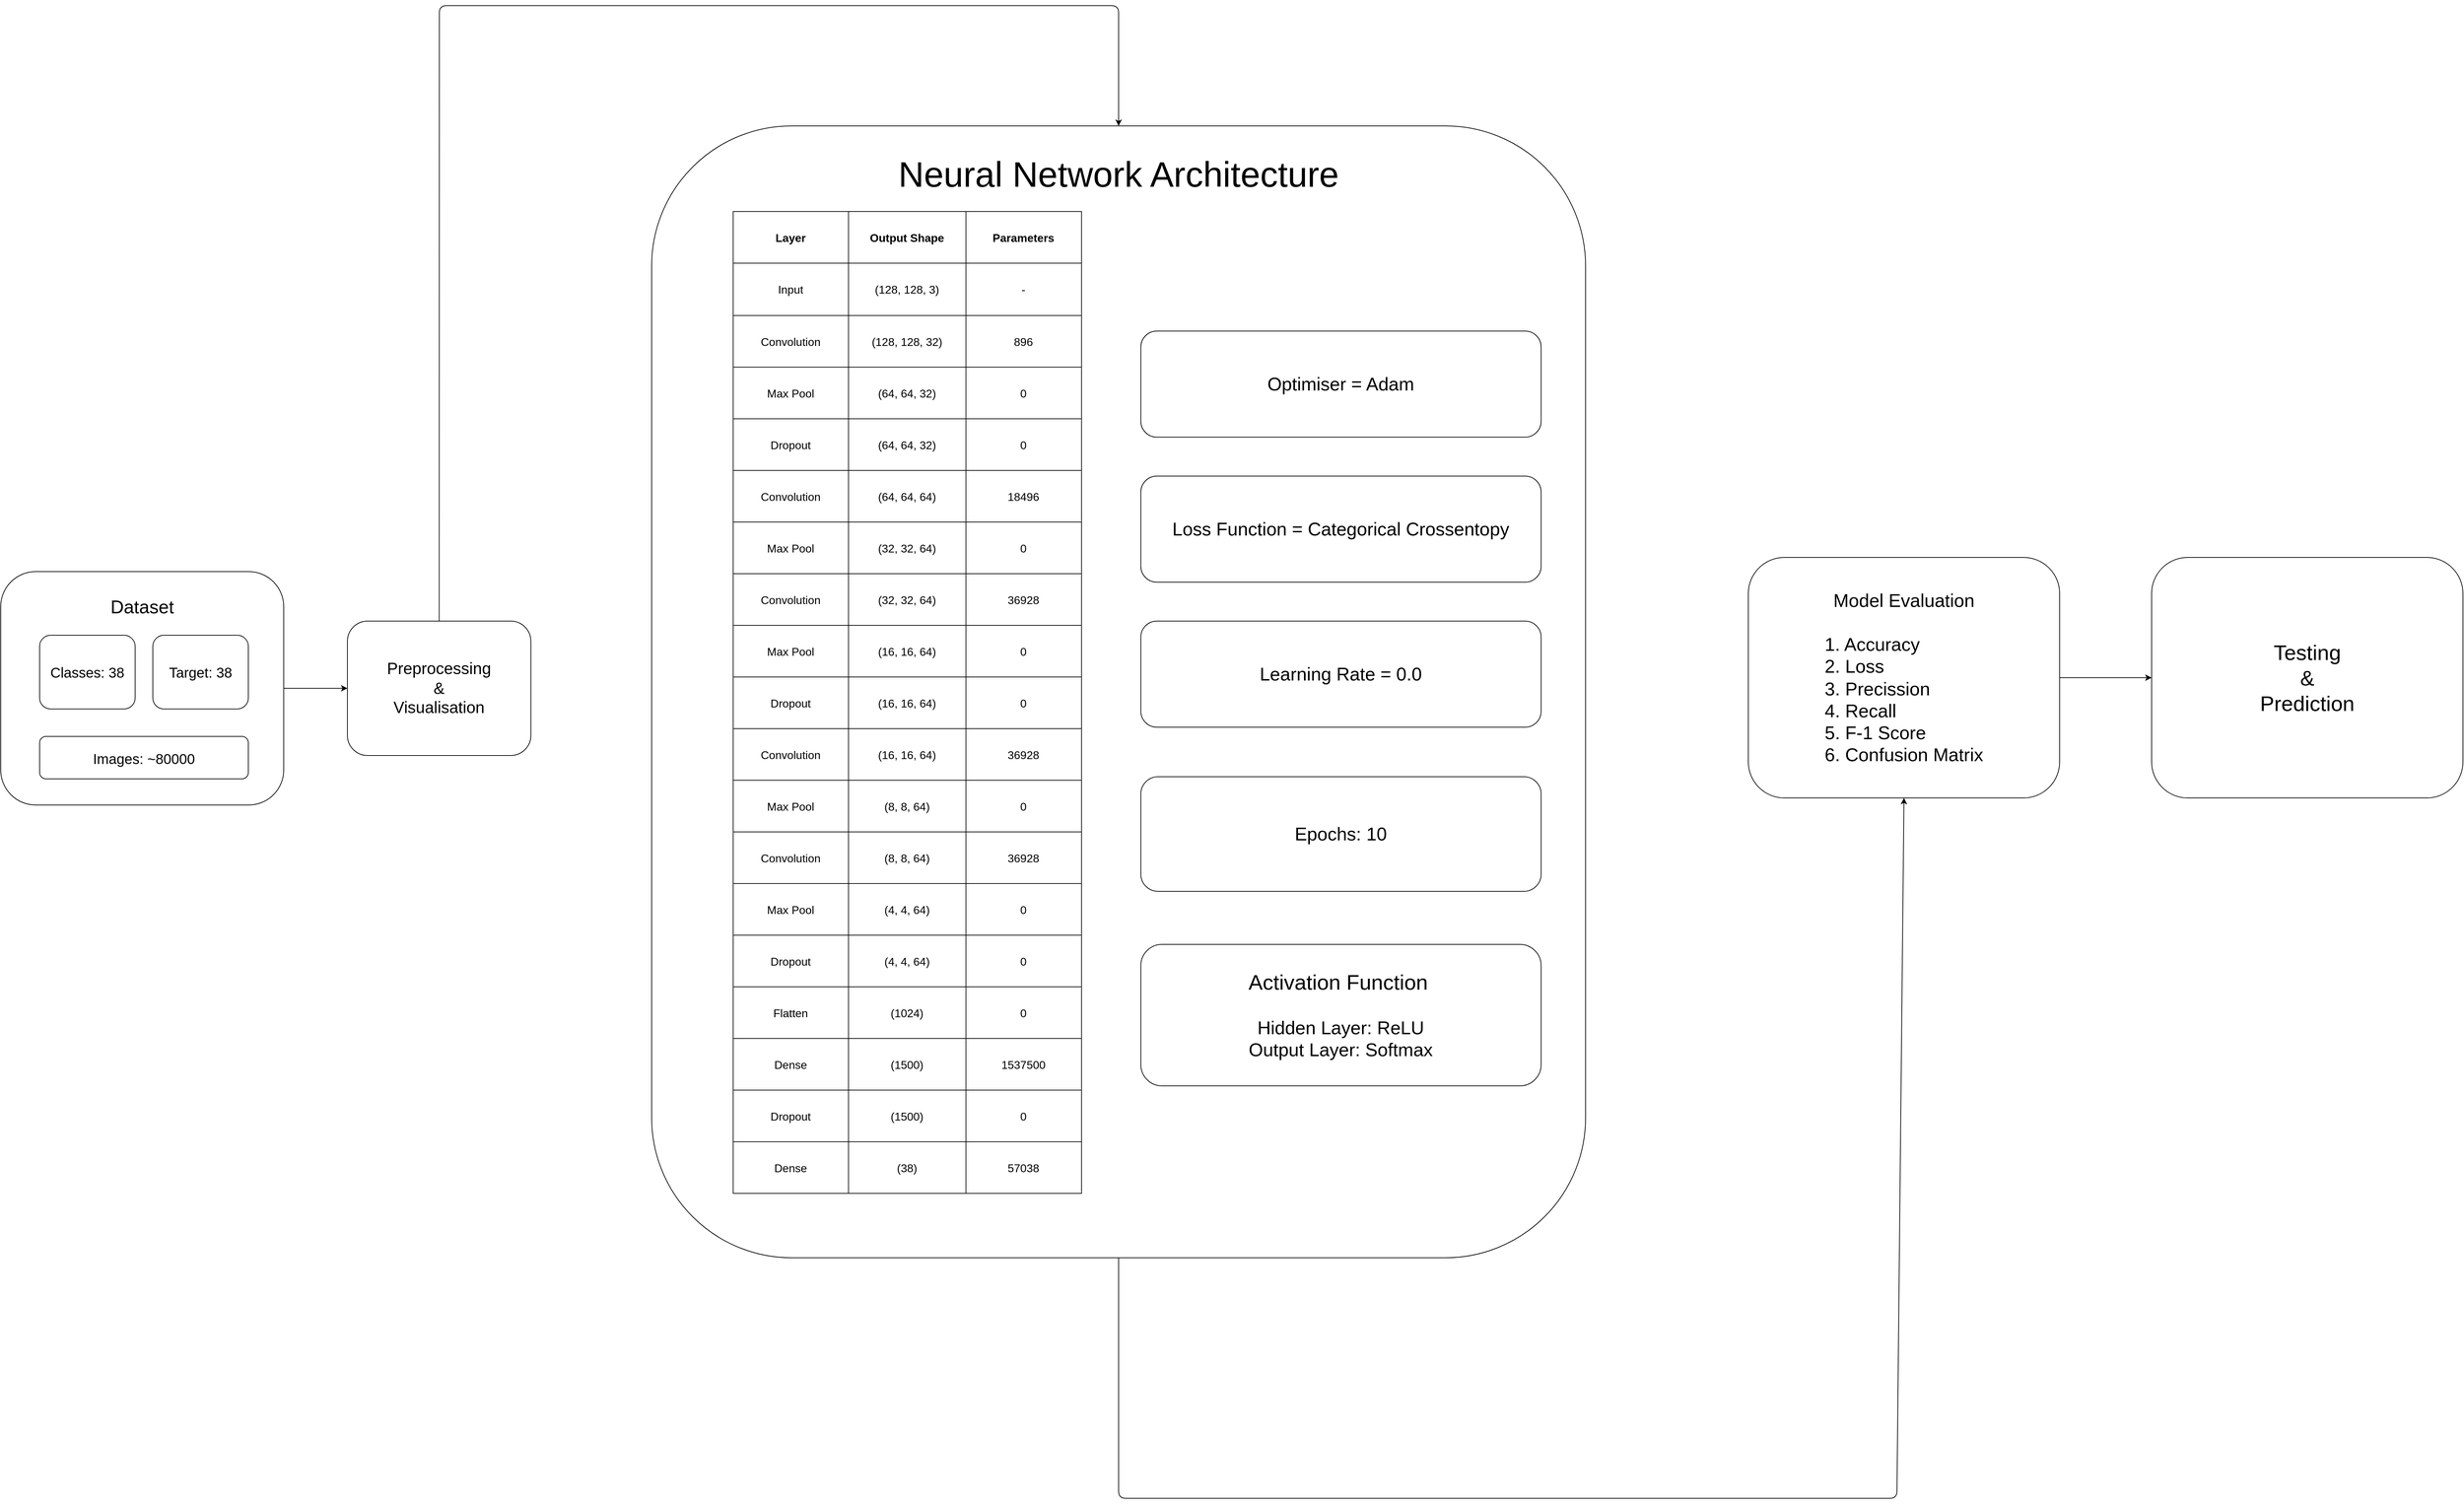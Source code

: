 <mxfile>
    <diagram name="Page-1" id="isx0nqcGKAZwt9ibI7e8">
        <mxGraphModel dx="5227" dy="2277" grid="1" gridSize="10" guides="1" tooltips="1" connect="1" arrows="1" fold="1" page="0" pageScale="1" pageWidth="1100" pageHeight="850" background="none" math="0" shadow="0">
            <root>
                <mxCell id="0"/>
                <mxCell id="1" parent="0"/>
                <mxCell id="6" value="" style="group;rounded=1;" vertex="1" connectable="0" parent="1">
                    <mxGeometry x="-950" y="440" width="401" height="330" as="geometry"/>
                </mxCell>
                <mxCell id="2" value="&lt;font style=&quot;&quot;&gt;&lt;font style=&quot;font-size: 26px;&quot;&gt;Dataset&lt;/font&gt;&lt;br&gt;&lt;br&gt;&lt;br&gt;&lt;br&gt;&lt;br&gt;&lt;br&gt;&lt;br&gt;&lt;br&gt;&lt;br&gt;&lt;br&gt;&lt;br&gt;&lt;br&gt;&lt;br&gt;&lt;br&gt;&lt;br&gt;&lt;br&gt;&lt;br&gt;&lt;/font&gt;" style="rounded=1;whiteSpace=wrap;html=1;" vertex="1" parent="6">
                    <mxGeometry width="400" height="330" as="geometry"/>
                </mxCell>
                <mxCell id="3" value="Classes: 38" style="rounded=1;whiteSpace=wrap;html=1;fontSize=20;" vertex="1" parent="6">
                    <mxGeometry x="55" y="90" width="135" height="104.21" as="geometry"/>
                </mxCell>
                <mxCell id="4" value="Target: 38" style="rounded=1;whiteSpace=wrap;html=1;fontSize=20;" vertex="1" parent="6">
                    <mxGeometry x="215" y="90" width="135" height="104.21" as="geometry"/>
                </mxCell>
                <mxCell id="22" value="&lt;span style=&quot;font-size: 20px;&quot;&gt;Images: ~80000&lt;/span&gt;" style="rounded=1;whiteSpace=wrap;html=1;fontSize=26;" vertex="1" parent="6">
                    <mxGeometry x="55" y="233" width="295" height="60" as="geometry"/>
                </mxCell>
                <mxCell id="17" value="" style="group;rounded=1;" vertex="1" connectable="0" parent="1">
                    <mxGeometry x="-460" y="510" width="260" height="190" as="geometry"/>
                </mxCell>
                <mxCell id="18" value="&lt;font style=&quot;font-size: 23px;&quot;&gt;Preprocessing&lt;br&gt;&amp;amp;&lt;br&gt;Visualisation&lt;br&gt;&lt;/font&gt;" style="rounded=1;whiteSpace=wrap;html=1;" vertex="1" parent="17">
                    <mxGeometry width="259.352" height="190" as="geometry"/>
                </mxCell>
                <mxCell id="25" value="" style="group;rounded=1;" vertex="1" connectable="0" parent="1">
                    <mxGeometry x="-30" y="-190" width="1320" height="1600" as="geometry"/>
                </mxCell>
                <mxCell id="33" value="" style="group;rounded=1;" vertex="1" connectable="0" parent="25">
                    <mxGeometry width="1320" height="1600" as="geometry"/>
                </mxCell>
                <mxCell id="24" value="&lt;font style=&quot;font-size: 50px;&quot;&gt;Neural Network Architecture&lt;/font&gt;&lt;br&gt;&lt;br&gt;&lt;br&gt;&lt;br&gt;&lt;br&gt;&lt;br&gt;&lt;br&gt;&lt;br&gt;&lt;br&gt;&lt;br&gt;&lt;br&gt;&lt;br&gt;&lt;br&gt;&lt;br&gt;&lt;br&gt;&lt;br&gt;&lt;br&gt;&lt;br&gt;&lt;br&gt;&lt;br&gt;&lt;br&gt;&lt;br&gt;&lt;br&gt;&lt;br&gt;&lt;br&gt;&lt;br&gt;&lt;br&gt;&lt;br&gt;&lt;br&gt;&lt;br&gt;&lt;br&gt;&lt;br&gt;&lt;br&gt;&lt;br&gt;&lt;br&gt;&lt;br&gt;&lt;br&gt;&lt;br&gt;&lt;br&gt;&lt;br&gt;&lt;br&gt;&lt;br&gt;&lt;br&gt;&lt;br&gt;&lt;br&gt;&lt;br&gt;&lt;br&gt;&lt;br&gt;&lt;br&gt;&lt;br&gt;&lt;br&gt;&lt;br&gt;&lt;br&gt;&lt;br&gt;&lt;br&gt;&lt;br&gt;&lt;br&gt;&lt;br&gt;&lt;br&gt;&lt;br&gt;&lt;br&gt;&lt;br&gt;" style="rounded=1;whiteSpace=wrap;html=1;fontSize=20;" vertex="1" parent="33">
                    <mxGeometry width="1320" height="1600" as="geometry"/>
                </mxCell>
                <mxCell id="OT1QADH4c9V43DRPaBbd-1" value="" style="shape=table;startSize=0;container=1;collapsible=0;childLayout=tableLayout;fontSize=16;rounded=1;" parent="33" vertex="1">
                    <mxGeometry x="115.238" y="121" width="492.381" height="1388" as="geometry"/>
                </mxCell>
                <mxCell id="OT1QADH4c9V43DRPaBbd-2" value="" style="shape=tableRow;horizontal=0;startSize=0;swimlaneHead=0;swimlaneBody=0;strokeColor=inherit;top=0;left=0;bottom=0;right=0;collapsible=0;dropTarget=0;fillColor=none;points=[[0,0.5],[1,0.5]];portConstraint=eastwest;fontSize=16;rounded=1;" parent="OT1QADH4c9V43DRPaBbd-1" vertex="1">
                    <mxGeometry width="492.381" height="73" as="geometry"/>
                </mxCell>
                <mxCell id="OT1QADH4c9V43DRPaBbd-3" value="&lt;b&gt;Layer&lt;/b&gt;" style="shape=partialRectangle;html=1;whiteSpace=wrap;connectable=0;strokeColor=inherit;overflow=hidden;fillColor=none;top=0;left=0;bottom=0;right=0;pointerEvents=1;fontSize=16;rounded=1;" parent="OT1QADH4c9V43DRPaBbd-2" vertex="1">
                    <mxGeometry width="163" height="73" as="geometry">
                        <mxRectangle width="163" height="73" as="alternateBounds"/>
                    </mxGeometry>
                </mxCell>
                <mxCell id="OT1QADH4c9V43DRPaBbd-4" value="&lt;b&gt;Output Shape&lt;/b&gt;" style="shape=partialRectangle;html=1;whiteSpace=wrap;connectable=0;strokeColor=inherit;overflow=hidden;fillColor=none;top=0;left=0;bottom=0;right=0;pointerEvents=1;fontSize=16;rounded=1;" parent="OT1QADH4c9V43DRPaBbd-2" vertex="1">
                    <mxGeometry x="163" width="166" height="73" as="geometry">
                        <mxRectangle width="166" height="73" as="alternateBounds"/>
                    </mxGeometry>
                </mxCell>
                <mxCell id="OT1QADH4c9V43DRPaBbd-5" value="&lt;b&gt;Parameters&lt;/b&gt;" style="shape=partialRectangle;html=1;whiteSpace=wrap;connectable=0;strokeColor=inherit;overflow=hidden;fillColor=none;top=0;left=0;bottom=0;right=0;pointerEvents=1;fontSize=16;rounded=1;" parent="OT1QADH4c9V43DRPaBbd-2" vertex="1">
                    <mxGeometry x="329" width="163" height="73" as="geometry">
                        <mxRectangle width="163" height="73" as="alternateBounds"/>
                    </mxGeometry>
                </mxCell>
                <mxCell id="OT1QADH4c9V43DRPaBbd-6" value="" style="shape=tableRow;horizontal=0;startSize=0;swimlaneHead=0;swimlaneBody=0;strokeColor=inherit;top=0;left=0;bottom=0;right=0;collapsible=0;dropTarget=0;fillColor=none;points=[[0,0.5],[1,0.5]];portConstraint=eastwest;fontSize=16;rounded=1;" parent="OT1QADH4c9V43DRPaBbd-1" vertex="1">
                    <mxGeometry y="73" width="492.381" height="74" as="geometry"/>
                </mxCell>
                <mxCell id="OT1QADH4c9V43DRPaBbd-7" value="Input" style="shape=partialRectangle;html=1;whiteSpace=wrap;connectable=0;strokeColor=inherit;overflow=hidden;fillColor=none;top=0;left=0;bottom=0;right=0;pointerEvents=1;fontSize=16;rounded=1;" parent="OT1QADH4c9V43DRPaBbd-6" vertex="1">
                    <mxGeometry width="163" height="74" as="geometry">
                        <mxRectangle width="163" height="74" as="alternateBounds"/>
                    </mxGeometry>
                </mxCell>
                <mxCell id="OT1QADH4c9V43DRPaBbd-8" value="(128, 128, 3)" style="shape=partialRectangle;html=1;whiteSpace=wrap;connectable=0;strokeColor=inherit;overflow=hidden;fillColor=none;top=0;left=0;bottom=0;right=0;pointerEvents=1;fontSize=16;rounded=1;" parent="OT1QADH4c9V43DRPaBbd-6" vertex="1">
                    <mxGeometry x="163" width="166" height="74" as="geometry">
                        <mxRectangle width="166" height="74" as="alternateBounds"/>
                    </mxGeometry>
                </mxCell>
                <mxCell id="OT1QADH4c9V43DRPaBbd-9" value="-" style="shape=partialRectangle;html=1;whiteSpace=wrap;connectable=0;strokeColor=inherit;overflow=hidden;fillColor=none;top=0;left=0;bottom=0;right=0;pointerEvents=1;fontSize=16;rounded=1;" parent="OT1QADH4c9V43DRPaBbd-6" vertex="1">
                    <mxGeometry x="329" width="163" height="74" as="geometry">
                        <mxRectangle width="163" height="74" as="alternateBounds"/>
                    </mxGeometry>
                </mxCell>
                <mxCell id="OT1QADH4c9V43DRPaBbd-10" value="" style="shape=tableRow;horizontal=0;startSize=0;swimlaneHead=0;swimlaneBody=0;strokeColor=inherit;top=0;left=0;bottom=0;right=0;collapsible=0;dropTarget=0;fillColor=none;points=[[0,0.5],[1,0.5]];portConstraint=eastwest;fontSize=16;rounded=1;" parent="OT1QADH4c9V43DRPaBbd-1" vertex="1">
                    <mxGeometry y="147" width="492.381" height="73" as="geometry"/>
                </mxCell>
                <mxCell id="OT1QADH4c9V43DRPaBbd-11" value="Convolution" style="shape=partialRectangle;html=1;whiteSpace=wrap;connectable=0;strokeColor=inherit;overflow=hidden;fillColor=none;top=0;left=0;bottom=0;right=0;pointerEvents=1;fontSize=16;rounded=1;" parent="OT1QADH4c9V43DRPaBbd-10" vertex="1">
                    <mxGeometry width="163" height="73" as="geometry">
                        <mxRectangle width="163" height="73" as="alternateBounds"/>
                    </mxGeometry>
                </mxCell>
                <mxCell id="OT1QADH4c9V43DRPaBbd-12" value="(128, 128, 32)" style="shape=partialRectangle;html=1;whiteSpace=wrap;connectable=0;strokeColor=inherit;overflow=hidden;fillColor=none;top=0;left=0;bottom=0;right=0;pointerEvents=1;fontSize=16;rounded=1;" parent="OT1QADH4c9V43DRPaBbd-10" vertex="1">
                    <mxGeometry x="163" width="166" height="73" as="geometry">
                        <mxRectangle width="166" height="73" as="alternateBounds"/>
                    </mxGeometry>
                </mxCell>
                <mxCell id="OT1QADH4c9V43DRPaBbd-13" value="896" style="shape=partialRectangle;html=1;whiteSpace=wrap;connectable=0;strokeColor=inherit;overflow=hidden;fillColor=none;top=0;left=0;bottom=0;right=0;pointerEvents=1;fontSize=16;rounded=1;" parent="OT1QADH4c9V43DRPaBbd-10" vertex="1">
                    <mxGeometry x="329" width="163" height="73" as="geometry">
                        <mxRectangle width="163" height="73" as="alternateBounds"/>
                    </mxGeometry>
                </mxCell>
                <mxCell id="OT1QADH4c9V43DRPaBbd-15" style="shape=tableRow;horizontal=0;startSize=0;swimlaneHead=0;swimlaneBody=0;strokeColor=inherit;top=0;left=0;bottom=0;right=0;collapsible=0;dropTarget=0;fillColor=none;points=[[0,0.5],[1,0.5]];portConstraint=eastwest;fontSize=16;rounded=1;" parent="OT1QADH4c9V43DRPaBbd-1" vertex="1">
                    <mxGeometry y="220" width="492.381" height="73" as="geometry"/>
                </mxCell>
                <mxCell id="OT1QADH4c9V43DRPaBbd-16" value="Max Pool" style="shape=partialRectangle;html=1;whiteSpace=wrap;connectable=0;strokeColor=inherit;overflow=hidden;fillColor=none;top=0;left=0;bottom=0;right=0;pointerEvents=1;fontSize=16;rounded=1;" parent="OT1QADH4c9V43DRPaBbd-15" vertex="1">
                    <mxGeometry width="163" height="73" as="geometry">
                        <mxRectangle width="163" height="73" as="alternateBounds"/>
                    </mxGeometry>
                </mxCell>
                <mxCell id="OT1QADH4c9V43DRPaBbd-17" value="(64, 64, 32)" style="shape=partialRectangle;html=1;whiteSpace=wrap;connectable=0;strokeColor=inherit;overflow=hidden;fillColor=none;top=0;left=0;bottom=0;right=0;pointerEvents=1;fontSize=16;rounded=1;" parent="OT1QADH4c9V43DRPaBbd-15" vertex="1">
                    <mxGeometry x="163" width="166" height="73" as="geometry">
                        <mxRectangle width="166" height="73" as="alternateBounds"/>
                    </mxGeometry>
                </mxCell>
                <mxCell id="OT1QADH4c9V43DRPaBbd-18" value="0" style="shape=partialRectangle;html=1;whiteSpace=wrap;connectable=0;strokeColor=inherit;overflow=hidden;fillColor=none;top=0;left=0;bottom=0;right=0;pointerEvents=1;fontSize=16;rounded=1;" parent="OT1QADH4c9V43DRPaBbd-15" vertex="1">
                    <mxGeometry x="329" width="163" height="73" as="geometry">
                        <mxRectangle width="163" height="73" as="alternateBounds"/>
                    </mxGeometry>
                </mxCell>
                <mxCell id="OT1QADH4c9V43DRPaBbd-19" style="shape=tableRow;horizontal=0;startSize=0;swimlaneHead=0;swimlaneBody=0;strokeColor=inherit;top=0;left=0;bottom=0;right=0;collapsible=0;dropTarget=0;fillColor=none;points=[[0,0.5],[1,0.5]];portConstraint=eastwest;fontSize=16;rounded=1;" parent="OT1QADH4c9V43DRPaBbd-1" vertex="1">
                    <mxGeometry y="293" width="492.381" height="73" as="geometry"/>
                </mxCell>
                <mxCell id="OT1QADH4c9V43DRPaBbd-20" value="Dropout" style="shape=partialRectangle;html=1;whiteSpace=wrap;connectable=0;strokeColor=inherit;overflow=hidden;fillColor=none;top=0;left=0;bottom=0;right=0;pointerEvents=1;fontSize=16;rounded=1;" parent="OT1QADH4c9V43DRPaBbd-19" vertex="1">
                    <mxGeometry width="163" height="73" as="geometry">
                        <mxRectangle width="163" height="73" as="alternateBounds"/>
                    </mxGeometry>
                </mxCell>
                <mxCell id="OT1QADH4c9V43DRPaBbd-21" value="(64, 64, 32)" style="shape=partialRectangle;html=1;whiteSpace=wrap;connectable=0;strokeColor=inherit;overflow=hidden;fillColor=none;top=0;left=0;bottom=0;right=0;pointerEvents=1;fontSize=16;rounded=1;" parent="OT1QADH4c9V43DRPaBbd-19" vertex="1">
                    <mxGeometry x="163" width="166" height="73" as="geometry">
                        <mxRectangle width="166" height="73" as="alternateBounds"/>
                    </mxGeometry>
                </mxCell>
                <mxCell id="OT1QADH4c9V43DRPaBbd-22" value="0" style="shape=partialRectangle;html=1;whiteSpace=wrap;connectable=0;strokeColor=inherit;overflow=hidden;fillColor=none;top=0;left=0;bottom=0;right=0;pointerEvents=1;fontSize=16;rounded=1;" parent="OT1QADH4c9V43DRPaBbd-19" vertex="1">
                    <mxGeometry x="329" width="163" height="73" as="geometry">
                        <mxRectangle width="163" height="73" as="alternateBounds"/>
                    </mxGeometry>
                </mxCell>
                <mxCell id="OT1QADH4c9V43DRPaBbd-23" style="shape=tableRow;horizontal=0;startSize=0;swimlaneHead=0;swimlaneBody=0;strokeColor=inherit;top=0;left=0;bottom=0;right=0;collapsible=0;dropTarget=0;fillColor=none;points=[[0,0.5],[1,0.5]];portConstraint=eastwest;fontSize=16;rounded=1;" parent="OT1QADH4c9V43DRPaBbd-1" vertex="1">
                    <mxGeometry y="366" width="492.381" height="73" as="geometry"/>
                </mxCell>
                <mxCell id="OT1QADH4c9V43DRPaBbd-24" value="Convolution" style="shape=partialRectangle;html=1;whiteSpace=wrap;connectable=0;strokeColor=inherit;overflow=hidden;fillColor=none;top=0;left=0;bottom=0;right=0;pointerEvents=1;fontSize=16;rounded=1;" parent="OT1QADH4c9V43DRPaBbd-23" vertex="1">
                    <mxGeometry width="163" height="73" as="geometry">
                        <mxRectangle width="163" height="73" as="alternateBounds"/>
                    </mxGeometry>
                </mxCell>
                <mxCell id="OT1QADH4c9V43DRPaBbd-25" value="(64, 64, 64)" style="shape=partialRectangle;html=1;whiteSpace=wrap;connectable=0;strokeColor=inherit;overflow=hidden;fillColor=none;top=0;left=0;bottom=0;right=0;pointerEvents=1;fontSize=16;rounded=1;" parent="OT1QADH4c9V43DRPaBbd-23" vertex="1">
                    <mxGeometry x="163" width="166" height="73" as="geometry">
                        <mxRectangle width="166" height="73" as="alternateBounds"/>
                    </mxGeometry>
                </mxCell>
                <mxCell id="OT1QADH4c9V43DRPaBbd-26" value="18496" style="shape=partialRectangle;html=1;whiteSpace=wrap;connectable=0;strokeColor=inherit;overflow=hidden;fillColor=none;top=0;left=0;bottom=0;right=0;pointerEvents=1;fontSize=16;rounded=1;" parent="OT1QADH4c9V43DRPaBbd-23" vertex="1">
                    <mxGeometry x="329" width="163" height="73" as="geometry">
                        <mxRectangle width="163" height="73" as="alternateBounds"/>
                    </mxGeometry>
                </mxCell>
                <mxCell id="OT1QADH4c9V43DRPaBbd-27" style="shape=tableRow;horizontal=0;startSize=0;swimlaneHead=0;swimlaneBody=0;strokeColor=inherit;top=0;left=0;bottom=0;right=0;collapsible=0;dropTarget=0;fillColor=none;points=[[0,0.5],[1,0.5]];portConstraint=eastwest;fontSize=16;rounded=1;" parent="OT1QADH4c9V43DRPaBbd-1" vertex="1">
                    <mxGeometry y="439" width="492.381" height="73" as="geometry"/>
                </mxCell>
                <mxCell id="OT1QADH4c9V43DRPaBbd-28" value="Max Pool" style="shape=partialRectangle;html=1;whiteSpace=wrap;connectable=0;strokeColor=inherit;overflow=hidden;fillColor=none;top=0;left=0;bottom=0;right=0;pointerEvents=1;fontSize=16;rounded=1;" parent="OT1QADH4c9V43DRPaBbd-27" vertex="1">
                    <mxGeometry width="163" height="73" as="geometry">
                        <mxRectangle width="163" height="73" as="alternateBounds"/>
                    </mxGeometry>
                </mxCell>
                <mxCell id="OT1QADH4c9V43DRPaBbd-29" value="(32, 32, 64)" style="shape=partialRectangle;html=1;whiteSpace=wrap;connectable=0;strokeColor=inherit;overflow=hidden;fillColor=none;top=0;left=0;bottom=0;right=0;pointerEvents=1;fontSize=16;rounded=1;" parent="OT1QADH4c9V43DRPaBbd-27" vertex="1">
                    <mxGeometry x="163" width="166" height="73" as="geometry">
                        <mxRectangle width="166" height="73" as="alternateBounds"/>
                    </mxGeometry>
                </mxCell>
                <mxCell id="OT1QADH4c9V43DRPaBbd-30" value="0" style="shape=partialRectangle;html=1;whiteSpace=wrap;connectable=0;strokeColor=inherit;overflow=hidden;fillColor=none;top=0;left=0;bottom=0;right=0;pointerEvents=1;fontSize=16;rounded=1;" parent="OT1QADH4c9V43DRPaBbd-27" vertex="1">
                    <mxGeometry x="329" width="163" height="73" as="geometry">
                        <mxRectangle width="163" height="73" as="alternateBounds"/>
                    </mxGeometry>
                </mxCell>
                <mxCell id="OT1QADH4c9V43DRPaBbd-31" style="shape=tableRow;horizontal=0;startSize=0;swimlaneHead=0;swimlaneBody=0;strokeColor=inherit;top=0;left=0;bottom=0;right=0;collapsible=0;dropTarget=0;fillColor=none;points=[[0,0.5],[1,0.5]];portConstraint=eastwest;fontSize=16;rounded=1;" parent="OT1QADH4c9V43DRPaBbd-1" vertex="1">
                    <mxGeometry y="512" width="492.381" height="73" as="geometry"/>
                </mxCell>
                <mxCell id="OT1QADH4c9V43DRPaBbd-32" value="Convolution" style="shape=partialRectangle;html=1;whiteSpace=wrap;connectable=0;strokeColor=inherit;overflow=hidden;fillColor=none;top=0;left=0;bottom=0;right=0;pointerEvents=1;fontSize=16;rounded=1;" parent="OT1QADH4c9V43DRPaBbd-31" vertex="1">
                    <mxGeometry width="163" height="73" as="geometry">
                        <mxRectangle width="163" height="73" as="alternateBounds"/>
                    </mxGeometry>
                </mxCell>
                <mxCell id="OT1QADH4c9V43DRPaBbd-33" value="(32, 32, 64)" style="shape=partialRectangle;html=1;whiteSpace=wrap;connectable=0;strokeColor=inherit;overflow=hidden;fillColor=none;top=0;left=0;bottom=0;right=0;pointerEvents=1;fontSize=16;rounded=1;" parent="OT1QADH4c9V43DRPaBbd-31" vertex="1">
                    <mxGeometry x="163" width="166" height="73" as="geometry">
                        <mxRectangle width="166" height="73" as="alternateBounds"/>
                    </mxGeometry>
                </mxCell>
                <mxCell id="OT1QADH4c9V43DRPaBbd-34" value="36928" style="shape=partialRectangle;html=1;whiteSpace=wrap;connectable=0;strokeColor=inherit;overflow=hidden;fillColor=none;top=0;left=0;bottom=0;right=0;pointerEvents=1;fontSize=16;rounded=1;" parent="OT1QADH4c9V43DRPaBbd-31" vertex="1">
                    <mxGeometry x="329" width="163" height="73" as="geometry">
                        <mxRectangle width="163" height="73" as="alternateBounds"/>
                    </mxGeometry>
                </mxCell>
                <mxCell id="OT1QADH4c9V43DRPaBbd-35" style="shape=tableRow;horizontal=0;startSize=0;swimlaneHead=0;swimlaneBody=0;strokeColor=inherit;top=0;left=0;bottom=0;right=0;collapsible=0;dropTarget=0;fillColor=none;points=[[0,0.5],[1,0.5]];portConstraint=eastwest;fontSize=16;rounded=1;" parent="OT1QADH4c9V43DRPaBbd-1" vertex="1">
                    <mxGeometry y="585" width="492.381" height="73" as="geometry"/>
                </mxCell>
                <mxCell id="OT1QADH4c9V43DRPaBbd-36" value="Max Pool" style="shape=partialRectangle;html=1;whiteSpace=wrap;connectable=0;strokeColor=inherit;overflow=hidden;fillColor=none;top=0;left=0;bottom=0;right=0;pointerEvents=1;fontSize=16;rounded=1;" parent="OT1QADH4c9V43DRPaBbd-35" vertex="1">
                    <mxGeometry width="163" height="73" as="geometry">
                        <mxRectangle width="163" height="73" as="alternateBounds"/>
                    </mxGeometry>
                </mxCell>
                <mxCell id="OT1QADH4c9V43DRPaBbd-37" value="(16, 16, 64)" style="shape=partialRectangle;html=1;whiteSpace=wrap;connectable=0;strokeColor=inherit;overflow=hidden;fillColor=none;top=0;left=0;bottom=0;right=0;pointerEvents=1;fontSize=16;rounded=1;" parent="OT1QADH4c9V43DRPaBbd-35" vertex="1">
                    <mxGeometry x="163" width="166" height="73" as="geometry">
                        <mxRectangle width="166" height="73" as="alternateBounds"/>
                    </mxGeometry>
                </mxCell>
                <mxCell id="OT1QADH4c9V43DRPaBbd-38" value="0" style="shape=partialRectangle;html=1;whiteSpace=wrap;connectable=0;strokeColor=inherit;overflow=hidden;fillColor=none;top=0;left=0;bottom=0;right=0;pointerEvents=1;fontSize=16;rounded=1;" parent="OT1QADH4c9V43DRPaBbd-35" vertex="1">
                    <mxGeometry x="329" width="163" height="73" as="geometry">
                        <mxRectangle width="163" height="73" as="alternateBounds"/>
                    </mxGeometry>
                </mxCell>
                <mxCell id="OT1QADH4c9V43DRPaBbd-39" style="shape=tableRow;horizontal=0;startSize=0;swimlaneHead=0;swimlaneBody=0;strokeColor=inherit;top=0;left=0;bottom=0;right=0;collapsible=0;dropTarget=0;fillColor=none;points=[[0,0.5],[1,0.5]];portConstraint=eastwest;fontSize=16;rounded=1;" parent="OT1QADH4c9V43DRPaBbd-1" vertex="1">
                    <mxGeometry y="658" width="492.381" height="73" as="geometry"/>
                </mxCell>
                <mxCell id="OT1QADH4c9V43DRPaBbd-40" value="Dropout" style="shape=partialRectangle;html=1;whiteSpace=wrap;connectable=0;strokeColor=inherit;overflow=hidden;fillColor=none;top=0;left=0;bottom=0;right=0;pointerEvents=1;fontSize=16;rounded=1;" parent="OT1QADH4c9V43DRPaBbd-39" vertex="1">
                    <mxGeometry width="163" height="73" as="geometry">
                        <mxRectangle width="163" height="73" as="alternateBounds"/>
                    </mxGeometry>
                </mxCell>
                <mxCell id="OT1QADH4c9V43DRPaBbd-41" value="(16, 16, 64)" style="shape=partialRectangle;html=1;whiteSpace=wrap;connectable=0;strokeColor=inherit;overflow=hidden;fillColor=none;top=0;left=0;bottom=0;right=0;pointerEvents=1;fontSize=16;rounded=1;" parent="OT1QADH4c9V43DRPaBbd-39" vertex="1">
                    <mxGeometry x="163" width="166" height="73" as="geometry">
                        <mxRectangle width="166" height="73" as="alternateBounds"/>
                    </mxGeometry>
                </mxCell>
                <mxCell id="OT1QADH4c9V43DRPaBbd-42" value="0" style="shape=partialRectangle;html=1;whiteSpace=wrap;connectable=0;strokeColor=inherit;overflow=hidden;fillColor=none;top=0;left=0;bottom=0;right=0;pointerEvents=1;fontSize=16;rounded=1;" parent="OT1QADH4c9V43DRPaBbd-39" vertex="1">
                    <mxGeometry x="329" width="163" height="73" as="geometry">
                        <mxRectangle width="163" height="73" as="alternateBounds"/>
                    </mxGeometry>
                </mxCell>
                <mxCell id="OT1QADH4c9V43DRPaBbd-43" style="shape=tableRow;horizontal=0;startSize=0;swimlaneHead=0;swimlaneBody=0;strokeColor=inherit;top=0;left=0;bottom=0;right=0;collapsible=0;dropTarget=0;fillColor=none;points=[[0,0.5],[1,0.5]];portConstraint=eastwest;fontSize=16;rounded=1;" parent="OT1QADH4c9V43DRPaBbd-1" vertex="1">
                    <mxGeometry y="731" width="492.381" height="73" as="geometry"/>
                </mxCell>
                <mxCell id="OT1QADH4c9V43DRPaBbd-44" value="Convolution" style="shape=partialRectangle;html=1;whiteSpace=wrap;connectable=0;strokeColor=inherit;overflow=hidden;fillColor=none;top=0;left=0;bottom=0;right=0;pointerEvents=1;fontSize=16;rounded=1;" parent="OT1QADH4c9V43DRPaBbd-43" vertex="1">
                    <mxGeometry width="163" height="73" as="geometry">
                        <mxRectangle width="163" height="73" as="alternateBounds"/>
                    </mxGeometry>
                </mxCell>
                <mxCell id="OT1QADH4c9V43DRPaBbd-45" value="(16, 16, 64)" style="shape=partialRectangle;html=1;whiteSpace=wrap;connectable=0;strokeColor=inherit;overflow=hidden;fillColor=none;top=0;left=0;bottom=0;right=0;pointerEvents=1;fontSize=16;rounded=1;" parent="OT1QADH4c9V43DRPaBbd-43" vertex="1">
                    <mxGeometry x="163" width="166" height="73" as="geometry">
                        <mxRectangle width="166" height="73" as="alternateBounds"/>
                    </mxGeometry>
                </mxCell>
                <mxCell id="OT1QADH4c9V43DRPaBbd-46" value="36928" style="shape=partialRectangle;html=1;whiteSpace=wrap;connectable=0;strokeColor=inherit;overflow=hidden;fillColor=none;top=0;left=0;bottom=0;right=0;pointerEvents=1;fontSize=16;rounded=1;" parent="OT1QADH4c9V43DRPaBbd-43" vertex="1">
                    <mxGeometry x="329" width="163" height="73" as="geometry">
                        <mxRectangle width="163" height="73" as="alternateBounds"/>
                    </mxGeometry>
                </mxCell>
                <mxCell id="OT1QADH4c9V43DRPaBbd-47" style="shape=tableRow;horizontal=0;startSize=0;swimlaneHead=0;swimlaneBody=0;strokeColor=inherit;top=0;left=0;bottom=0;right=0;collapsible=0;dropTarget=0;fillColor=none;points=[[0,0.5],[1,0.5]];portConstraint=eastwest;fontSize=16;rounded=1;" parent="OT1QADH4c9V43DRPaBbd-1" vertex="1">
                    <mxGeometry y="804" width="492.381" height="73" as="geometry"/>
                </mxCell>
                <mxCell id="OT1QADH4c9V43DRPaBbd-48" value="Max Pool" style="shape=partialRectangle;html=1;whiteSpace=wrap;connectable=0;strokeColor=inherit;overflow=hidden;fillColor=none;top=0;left=0;bottom=0;right=0;pointerEvents=1;fontSize=16;rounded=1;" parent="OT1QADH4c9V43DRPaBbd-47" vertex="1">
                    <mxGeometry width="163" height="73" as="geometry">
                        <mxRectangle width="163" height="73" as="alternateBounds"/>
                    </mxGeometry>
                </mxCell>
                <mxCell id="OT1QADH4c9V43DRPaBbd-49" value="(8, 8, 64)" style="shape=partialRectangle;html=1;whiteSpace=wrap;connectable=0;strokeColor=inherit;overflow=hidden;fillColor=none;top=0;left=0;bottom=0;right=0;pointerEvents=1;fontSize=16;rounded=1;" parent="OT1QADH4c9V43DRPaBbd-47" vertex="1">
                    <mxGeometry x="163" width="166" height="73" as="geometry">
                        <mxRectangle width="166" height="73" as="alternateBounds"/>
                    </mxGeometry>
                </mxCell>
                <mxCell id="OT1QADH4c9V43DRPaBbd-50" value="0" style="shape=partialRectangle;html=1;whiteSpace=wrap;connectable=0;strokeColor=inherit;overflow=hidden;fillColor=none;top=0;left=0;bottom=0;right=0;pointerEvents=1;fontSize=16;rounded=1;" parent="OT1QADH4c9V43DRPaBbd-47" vertex="1">
                    <mxGeometry x="329" width="163" height="73" as="geometry">
                        <mxRectangle width="163" height="73" as="alternateBounds"/>
                    </mxGeometry>
                </mxCell>
                <mxCell id="OT1QADH4c9V43DRPaBbd-51" style="shape=tableRow;horizontal=0;startSize=0;swimlaneHead=0;swimlaneBody=0;strokeColor=inherit;top=0;left=0;bottom=0;right=0;collapsible=0;dropTarget=0;fillColor=none;points=[[0,0.5],[1,0.5]];portConstraint=eastwest;fontSize=16;rounded=1;" parent="OT1QADH4c9V43DRPaBbd-1" vertex="1">
                    <mxGeometry y="877" width="492.381" height="73" as="geometry"/>
                </mxCell>
                <mxCell id="OT1QADH4c9V43DRPaBbd-52" value="Convolution" style="shape=partialRectangle;html=1;whiteSpace=wrap;connectable=0;strokeColor=inherit;overflow=hidden;fillColor=none;top=0;left=0;bottom=0;right=0;pointerEvents=1;fontSize=16;rounded=1;" parent="OT1QADH4c9V43DRPaBbd-51" vertex="1">
                    <mxGeometry width="163" height="73" as="geometry">
                        <mxRectangle width="163" height="73" as="alternateBounds"/>
                    </mxGeometry>
                </mxCell>
                <mxCell id="OT1QADH4c9V43DRPaBbd-53" value="(8, 8, 64)" style="shape=partialRectangle;html=1;whiteSpace=wrap;connectable=0;strokeColor=inherit;overflow=hidden;fillColor=none;top=0;left=0;bottom=0;right=0;pointerEvents=1;fontSize=16;rounded=1;" parent="OT1QADH4c9V43DRPaBbd-51" vertex="1">
                    <mxGeometry x="163" width="166" height="73" as="geometry">
                        <mxRectangle width="166" height="73" as="alternateBounds"/>
                    </mxGeometry>
                </mxCell>
                <mxCell id="OT1QADH4c9V43DRPaBbd-54" value="36928" style="shape=partialRectangle;html=1;whiteSpace=wrap;connectable=0;strokeColor=inherit;overflow=hidden;fillColor=none;top=0;left=0;bottom=0;right=0;pointerEvents=1;fontSize=16;rounded=1;" parent="OT1QADH4c9V43DRPaBbd-51" vertex="1">
                    <mxGeometry x="329" width="163" height="73" as="geometry">
                        <mxRectangle width="163" height="73" as="alternateBounds"/>
                    </mxGeometry>
                </mxCell>
                <mxCell id="OT1QADH4c9V43DRPaBbd-55" style="shape=tableRow;horizontal=0;startSize=0;swimlaneHead=0;swimlaneBody=0;strokeColor=inherit;top=0;left=0;bottom=0;right=0;collapsible=0;dropTarget=0;fillColor=none;points=[[0,0.5],[1,0.5]];portConstraint=eastwest;fontSize=16;rounded=1;" parent="OT1QADH4c9V43DRPaBbd-1" vertex="1">
                    <mxGeometry y="950" width="492.381" height="73" as="geometry"/>
                </mxCell>
                <mxCell id="OT1QADH4c9V43DRPaBbd-56" value="Max Pool" style="shape=partialRectangle;html=1;whiteSpace=wrap;connectable=0;strokeColor=inherit;overflow=hidden;fillColor=none;top=0;left=0;bottom=0;right=0;pointerEvents=1;fontSize=16;rounded=1;" parent="OT1QADH4c9V43DRPaBbd-55" vertex="1">
                    <mxGeometry width="163" height="73" as="geometry">
                        <mxRectangle width="163" height="73" as="alternateBounds"/>
                    </mxGeometry>
                </mxCell>
                <mxCell id="OT1QADH4c9V43DRPaBbd-57" value="(4, 4, 64)" style="shape=partialRectangle;html=1;whiteSpace=wrap;connectable=0;strokeColor=inherit;overflow=hidden;fillColor=none;top=0;left=0;bottom=0;right=0;pointerEvents=1;fontSize=16;rounded=1;" parent="OT1QADH4c9V43DRPaBbd-55" vertex="1">
                    <mxGeometry x="163" width="166" height="73" as="geometry">
                        <mxRectangle width="166" height="73" as="alternateBounds"/>
                    </mxGeometry>
                </mxCell>
                <mxCell id="OT1QADH4c9V43DRPaBbd-58" value="0" style="shape=partialRectangle;html=1;whiteSpace=wrap;connectable=0;strokeColor=inherit;overflow=hidden;fillColor=none;top=0;left=0;bottom=0;right=0;pointerEvents=1;fontSize=16;rounded=1;" parent="OT1QADH4c9V43DRPaBbd-55" vertex="1">
                    <mxGeometry x="329" width="163" height="73" as="geometry">
                        <mxRectangle width="163" height="73" as="alternateBounds"/>
                    </mxGeometry>
                </mxCell>
                <mxCell id="OT1QADH4c9V43DRPaBbd-59" style="shape=tableRow;horizontal=0;startSize=0;swimlaneHead=0;swimlaneBody=0;strokeColor=inherit;top=0;left=0;bottom=0;right=0;collapsible=0;dropTarget=0;fillColor=none;points=[[0,0.5],[1,0.5]];portConstraint=eastwest;fontSize=16;rounded=1;" parent="OT1QADH4c9V43DRPaBbd-1" vertex="1">
                    <mxGeometry y="1023" width="492.381" height="73" as="geometry"/>
                </mxCell>
                <mxCell id="OT1QADH4c9V43DRPaBbd-60" value="Dropout" style="shape=partialRectangle;html=1;whiteSpace=wrap;connectable=0;strokeColor=inherit;overflow=hidden;fillColor=none;top=0;left=0;bottom=0;right=0;pointerEvents=1;fontSize=16;rounded=1;" parent="OT1QADH4c9V43DRPaBbd-59" vertex="1">
                    <mxGeometry width="163" height="73" as="geometry">
                        <mxRectangle width="163" height="73" as="alternateBounds"/>
                    </mxGeometry>
                </mxCell>
                <mxCell id="OT1QADH4c9V43DRPaBbd-61" value="(4, 4, 64)" style="shape=partialRectangle;html=1;whiteSpace=wrap;connectable=0;strokeColor=inherit;overflow=hidden;fillColor=none;top=0;left=0;bottom=0;right=0;pointerEvents=1;fontSize=16;rounded=1;" parent="OT1QADH4c9V43DRPaBbd-59" vertex="1">
                    <mxGeometry x="163" width="166" height="73" as="geometry">
                        <mxRectangle width="166" height="73" as="alternateBounds"/>
                    </mxGeometry>
                </mxCell>
                <mxCell id="OT1QADH4c9V43DRPaBbd-62" value="0" style="shape=partialRectangle;html=1;whiteSpace=wrap;connectable=0;strokeColor=inherit;overflow=hidden;fillColor=none;top=0;left=0;bottom=0;right=0;pointerEvents=1;fontSize=16;rounded=1;" parent="OT1QADH4c9V43DRPaBbd-59" vertex="1">
                    <mxGeometry x="329" width="163" height="73" as="geometry">
                        <mxRectangle width="163" height="73" as="alternateBounds"/>
                    </mxGeometry>
                </mxCell>
                <mxCell id="OT1QADH4c9V43DRPaBbd-63" style="shape=tableRow;horizontal=0;startSize=0;swimlaneHead=0;swimlaneBody=0;strokeColor=inherit;top=0;left=0;bottom=0;right=0;collapsible=0;dropTarget=0;fillColor=none;points=[[0,0.5],[1,0.5]];portConstraint=eastwest;fontSize=16;rounded=1;" parent="OT1QADH4c9V43DRPaBbd-1" vertex="1">
                    <mxGeometry y="1096" width="492.381" height="73" as="geometry"/>
                </mxCell>
                <mxCell id="OT1QADH4c9V43DRPaBbd-64" value="Flatten" style="shape=partialRectangle;html=1;whiteSpace=wrap;connectable=0;strokeColor=inherit;overflow=hidden;fillColor=none;top=0;left=0;bottom=0;right=0;pointerEvents=1;fontSize=16;rounded=1;" parent="OT1QADH4c9V43DRPaBbd-63" vertex="1">
                    <mxGeometry width="163" height="73" as="geometry">
                        <mxRectangle width="163" height="73" as="alternateBounds"/>
                    </mxGeometry>
                </mxCell>
                <mxCell id="OT1QADH4c9V43DRPaBbd-65" value="(1024)" style="shape=partialRectangle;html=1;whiteSpace=wrap;connectable=0;strokeColor=inherit;overflow=hidden;fillColor=none;top=0;left=0;bottom=0;right=0;pointerEvents=1;fontSize=16;rounded=1;" parent="OT1QADH4c9V43DRPaBbd-63" vertex="1">
                    <mxGeometry x="163" width="166" height="73" as="geometry">
                        <mxRectangle width="166" height="73" as="alternateBounds"/>
                    </mxGeometry>
                </mxCell>
                <mxCell id="OT1QADH4c9V43DRPaBbd-66" value="0" style="shape=partialRectangle;html=1;whiteSpace=wrap;connectable=0;strokeColor=inherit;overflow=hidden;fillColor=none;top=0;left=0;bottom=0;right=0;pointerEvents=1;fontSize=16;rounded=1;" parent="OT1QADH4c9V43DRPaBbd-63" vertex="1">
                    <mxGeometry x="329" width="163" height="73" as="geometry">
                        <mxRectangle width="163" height="73" as="alternateBounds"/>
                    </mxGeometry>
                </mxCell>
                <mxCell id="OT1QADH4c9V43DRPaBbd-67" style="shape=tableRow;horizontal=0;startSize=0;swimlaneHead=0;swimlaneBody=0;strokeColor=inherit;top=0;left=0;bottom=0;right=0;collapsible=0;dropTarget=0;fillColor=none;points=[[0,0.5],[1,0.5]];portConstraint=eastwest;fontSize=16;rounded=1;" parent="OT1QADH4c9V43DRPaBbd-1" vertex="1">
                    <mxGeometry y="1169" width="492.381" height="73" as="geometry"/>
                </mxCell>
                <mxCell id="OT1QADH4c9V43DRPaBbd-68" value="Dense" style="shape=partialRectangle;html=1;whiteSpace=wrap;connectable=0;strokeColor=inherit;overflow=hidden;fillColor=none;top=0;left=0;bottom=0;right=0;pointerEvents=1;fontSize=16;rounded=1;" parent="OT1QADH4c9V43DRPaBbd-67" vertex="1">
                    <mxGeometry width="163" height="73" as="geometry">
                        <mxRectangle width="163" height="73" as="alternateBounds"/>
                    </mxGeometry>
                </mxCell>
                <mxCell id="OT1QADH4c9V43DRPaBbd-69" value="(1500)" style="shape=partialRectangle;html=1;whiteSpace=wrap;connectable=0;strokeColor=inherit;overflow=hidden;fillColor=none;top=0;left=0;bottom=0;right=0;pointerEvents=1;fontSize=16;rounded=1;" parent="OT1QADH4c9V43DRPaBbd-67" vertex="1">
                    <mxGeometry x="163" width="166" height="73" as="geometry">
                        <mxRectangle width="166" height="73" as="alternateBounds"/>
                    </mxGeometry>
                </mxCell>
                <mxCell id="OT1QADH4c9V43DRPaBbd-70" value="1537500" style="shape=partialRectangle;html=1;whiteSpace=wrap;connectable=0;strokeColor=inherit;overflow=hidden;fillColor=none;top=0;left=0;bottom=0;right=0;pointerEvents=1;fontSize=16;rounded=1;" parent="OT1QADH4c9V43DRPaBbd-67" vertex="1">
                    <mxGeometry x="329" width="163" height="73" as="geometry">
                        <mxRectangle width="163" height="73" as="alternateBounds"/>
                    </mxGeometry>
                </mxCell>
                <mxCell id="OT1QADH4c9V43DRPaBbd-71" style="shape=tableRow;horizontal=0;startSize=0;swimlaneHead=0;swimlaneBody=0;strokeColor=inherit;top=0;left=0;bottom=0;right=0;collapsible=0;dropTarget=0;fillColor=none;points=[[0,0.5],[1,0.5]];portConstraint=eastwest;fontSize=16;rounded=1;" parent="OT1QADH4c9V43DRPaBbd-1" vertex="1">
                    <mxGeometry y="1242" width="492.381" height="73" as="geometry"/>
                </mxCell>
                <mxCell id="OT1QADH4c9V43DRPaBbd-72" value="Dropout" style="shape=partialRectangle;html=1;whiteSpace=wrap;connectable=0;strokeColor=inherit;overflow=hidden;fillColor=none;top=0;left=0;bottom=0;right=0;pointerEvents=1;fontSize=16;rounded=1;" parent="OT1QADH4c9V43DRPaBbd-71" vertex="1">
                    <mxGeometry width="163" height="73" as="geometry">
                        <mxRectangle width="163" height="73" as="alternateBounds"/>
                    </mxGeometry>
                </mxCell>
                <mxCell id="OT1QADH4c9V43DRPaBbd-73" value="(1500)" style="shape=partialRectangle;html=1;whiteSpace=wrap;connectable=0;strokeColor=inherit;overflow=hidden;fillColor=none;top=0;left=0;bottom=0;right=0;pointerEvents=1;fontSize=16;rounded=1;" parent="OT1QADH4c9V43DRPaBbd-71" vertex="1">
                    <mxGeometry x="163" width="166" height="73" as="geometry">
                        <mxRectangle width="166" height="73" as="alternateBounds"/>
                    </mxGeometry>
                </mxCell>
                <mxCell id="OT1QADH4c9V43DRPaBbd-74" value="0" style="shape=partialRectangle;html=1;whiteSpace=wrap;connectable=0;strokeColor=inherit;overflow=hidden;fillColor=none;top=0;left=0;bottom=0;right=0;pointerEvents=1;fontSize=16;rounded=1;" parent="OT1QADH4c9V43DRPaBbd-71" vertex="1">
                    <mxGeometry x="329" width="163" height="73" as="geometry">
                        <mxRectangle width="163" height="73" as="alternateBounds"/>
                    </mxGeometry>
                </mxCell>
                <mxCell id="OT1QADH4c9V43DRPaBbd-75" style="shape=tableRow;horizontal=0;startSize=0;swimlaneHead=0;swimlaneBody=0;strokeColor=inherit;top=0;left=0;bottom=0;right=0;collapsible=0;dropTarget=0;fillColor=none;points=[[0,0.5],[1,0.5]];portConstraint=eastwest;fontSize=16;rounded=1;" parent="OT1QADH4c9V43DRPaBbd-1" vertex="1">
                    <mxGeometry y="1315" width="492.381" height="73" as="geometry"/>
                </mxCell>
                <mxCell id="OT1QADH4c9V43DRPaBbd-76" value="Dense" style="shape=partialRectangle;html=1;whiteSpace=wrap;connectable=0;strokeColor=inherit;overflow=hidden;fillColor=none;top=0;left=0;bottom=0;right=0;pointerEvents=1;fontSize=16;rounded=1;" parent="OT1QADH4c9V43DRPaBbd-75" vertex="1">
                    <mxGeometry width="163" height="73" as="geometry">
                        <mxRectangle width="163" height="73" as="alternateBounds"/>
                    </mxGeometry>
                </mxCell>
                <mxCell id="OT1QADH4c9V43DRPaBbd-77" value="(38)" style="shape=partialRectangle;html=1;whiteSpace=wrap;connectable=0;strokeColor=inherit;overflow=hidden;fillColor=none;top=0;left=0;bottom=0;right=0;pointerEvents=1;fontSize=16;rounded=1;" parent="OT1QADH4c9V43DRPaBbd-75" vertex="1">
                    <mxGeometry x="163" width="166" height="73" as="geometry">
                        <mxRectangle width="166" height="73" as="alternateBounds"/>
                    </mxGeometry>
                </mxCell>
                <mxCell id="OT1QADH4c9V43DRPaBbd-78" value="57038" style="shape=partialRectangle;html=1;whiteSpace=wrap;connectable=0;strokeColor=inherit;overflow=hidden;fillColor=none;top=0;left=0;bottom=0;right=0;pointerEvents=1;fontSize=16;rounded=1;" parent="OT1QADH4c9V43DRPaBbd-75" vertex="1">
                    <mxGeometry x="329" width="163" height="73" as="geometry">
                        <mxRectangle width="163" height="73" as="alternateBounds"/>
                    </mxGeometry>
                </mxCell>
                <mxCell id="26" value="&lt;div style=&quot;&quot;&gt;&lt;span style=&quot;font-size: 26px; background-color: initial;&quot;&gt;Optimiser = Adam&lt;/span&gt;&lt;/div&gt;" style="rounded=1;whiteSpace=wrap;html=1;fontSize=20;align=center;" vertex="1" parent="33">
                    <mxGeometry x="691.429" y="290" width="565.714" height="150" as="geometry"/>
                </mxCell>
                <mxCell id="27" value="&lt;div style=&quot;&quot;&gt;&lt;span style=&quot;font-size: 26px; background-color: initial;&quot;&gt;Loss Function = Categorical Crossentopy&lt;/span&gt;&lt;/div&gt;" style="rounded=1;whiteSpace=wrap;html=1;fontSize=20;align=center;" vertex="1" parent="33">
                    <mxGeometry x="691.429" y="495" width="565.714" height="150" as="geometry"/>
                </mxCell>
                <mxCell id="28" value="&lt;div style=&quot;&quot;&gt;&lt;span style=&quot;font-size: 26px; background-color: initial;&quot;&gt;Learning Rate = 0.0&lt;/span&gt;&lt;/div&gt;" style="rounded=1;whiteSpace=wrap;html=1;fontSize=20;align=center;" vertex="1" parent="33">
                    <mxGeometry x="691.429" y="700" width="565.714" height="150" as="geometry"/>
                </mxCell>
                <mxCell id="29" value="&lt;div style=&quot;&quot;&gt;&lt;font style=&quot;font-size: 26px;&quot;&gt;Epochs: 10&lt;/font&gt;&lt;/div&gt;" style="rounded=1;whiteSpace=wrap;html=1;fontSize=20;align=center;" vertex="1" parent="33">
                    <mxGeometry x="691.429" y="920" width="565.714" height="162" as="geometry"/>
                </mxCell>
                <mxCell id="30" value="&lt;div style=&quot;&quot;&gt;&lt;span style=&quot;background-color: initial;&quot;&gt;&lt;font style=&quot;font-size: 30px;&quot;&gt;Activation Function&lt;/font&gt;&lt;/span&gt;&lt;span style=&quot;font-size: 26px; background-color: initial;&quot;&gt;&amp;nbsp;&lt;/span&gt;&lt;/div&gt;&lt;div style=&quot;&quot;&gt;&lt;span style=&quot;font-size: 26px; background-color: initial;&quot;&gt;&lt;br&gt;&lt;/span&gt;&lt;/div&gt;&lt;div style=&quot;&quot;&gt;&lt;span style=&quot;font-size: 26px; background-color: initial;&quot;&gt;Hidden Layer: ReLU&lt;/span&gt;&lt;/div&gt;&lt;div style=&quot;&quot;&gt;&lt;span style=&quot;font-size: 26px; background-color: initial;&quot;&gt;Output Layer: Softmax&lt;/span&gt;&lt;/div&gt;" style="rounded=1;whiteSpace=wrap;html=1;fontSize=20;align=center;" vertex="1" parent="33">
                    <mxGeometry x="691.429" y="1157" width="565.714" height="200" as="geometry"/>
                </mxCell>
                <mxCell id="42" style="edgeStyle=none;html=1;fontSize=30;rounded=1;" edge="1" parent="1" source="31" target="32">
                    <mxGeometry relative="1" as="geometry"/>
                </mxCell>
                <mxCell id="31" value="Model Evaluation&lt;br&gt;&lt;br&gt;&lt;div style=&quot;text-align: left;&quot;&gt;&lt;span style=&quot;background-color: initial;&quot;&gt;1. Accuracy&lt;/span&gt;&lt;/div&gt;&lt;div style=&quot;text-align: left;&quot;&gt;&lt;span style=&quot;background-color: initial;&quot;&gt;2. Loss&lt;/span&gt;&lt;/div&gt;&lt;div style=&quot;text-align: left;&quot;&gt;&lt;span style=&quot;background-color: initial;&quot;&gt;3. Precission&lt;/span&gt;&lt;/div&gt;&lt;div style=&quot;text-align: left;&quot;&gt;&lt;span style=&quot;background-color: initial;&quot;&gt;4. Recall&lt;/span&gt;&lt;/div&gt;&lt;div style=&quot;text-align: left;&quot;&gt;&lt;span style=&quot;background-color: initial;&quot;&gt;5. F-1 Score&lt;/span&gt;&lt;/div&gt;&lt;div style=&quot;text-align: left;&quot;&gt;&lt;span style=&quot;background-color: initial;&quot;&gt;6. Confusion Matrix&lt;/span&gt;&lt;/div&gt;" style="rounded=1;whiteSpace=wrap;html=1;fontSize=26;" vertex="1" parent="1">
                    <mxGeometry x="1520" y="420" width="440" height="340" as="geometry"/>
                </mxCell>
                <mxCell id="32" value="&lt;font style=&quot;font-size: 30px;&quot;&gt;Testing&lt;br&gt;&amp;amp;&lt;br&gt;Prediction&lt;/font&gt;" style="rounded=1;whiteSpace=wrap;html=1;fontSize=26;" vertex="1" parent="1">
                    <mxGeometry x="2090" y="420" width="440" height="340" as="geometry"/>
                </mxCell>
                <mxCell id="34" style="edgeStyle=none;html=1;entryX=0;entryY=0.5;entryDx=0;entryDy=0;fontSize=30;rounded=1;" edge="1" parent="1" source="2" target="18">
                    <mxGeometry relative="1" as="geometry"/>
                </mxCell>
                <mxCell id="36" style="edgeStyle=none;html=1;entryX=0.5;entryY=0;entryDx=0;entryDy=0;fontSize=30;rounded=1;" edge="1" parent="1" source="18" target="24">
                    <mxGeometry relative="1" as="geometry">
                        <Array as="points">
                            <mxPoint x="-330" y="-360"/>
                            <mxPoint x="630" y="-360"/>
                        </Array>
                    </mxGeometry>
                </mxCell>
                <mxCell id="41" style="edgeStyle=none;html=1;entryX=0.5;entryY=1;entryDx=0;entryDy=0;fontSize=30;exitX=0.5;exitY=1;exitDx=0;exitDy=0;rounded=1;" edge="1" parent="1" source="24" target="31">
                    <mxGeometry relative="1" as="geometry">
                        <Array as="points">
                            <mxPoint x="630" y="1750"/>
                            <mxPoint x="1730" y="1750"/>
                        </Array>
                    </mxGeometry>
                </mxCell>
            </root>
        </mxGraphModel>
    </diagram>
</mxfile>